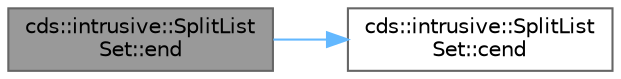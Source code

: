 digraph "cds::intrusive::SplitListSet::end"
{
 // LATEX_PDF_SIZE
  bgcolor="transparent";
  edge [fontname=Helvetica,fontsize=10,labelfontname=Helvetica,labelfontsize=10];
  node [fontname=Helvetica,fontsize=10,shape=box,height=0.2,width=0.4];
  rankdir="LR";
  Node1 [id="Node000001",label="cds::intrusive::SplitList\lSet::end",height=0.2,width=0.4,color="gray40", fillcolor="grey60", style="filled", fontcolor="black",tooltip="Returns an const iterator that addresses the location succeeding the last element in a split-list"];
  Node1 -> Node2 [id="edge1_Node000001_Node000002",color="steelblue1",style="solid",tooltip=" "];
  Node2 [id="Node000002",label="cds::intrusive::SplitList\lSet::cend",height=0.2,width=0.4,color="grey40", fillcolor="white", style="filled",URL="$classcds_1_1intrusive_1_1_split_list_set.html#a18634ad0407319550ce70512d9993d86",tooltip="Returns an const iterator that addresses the location succeeding the last element in a split-list"];
}
